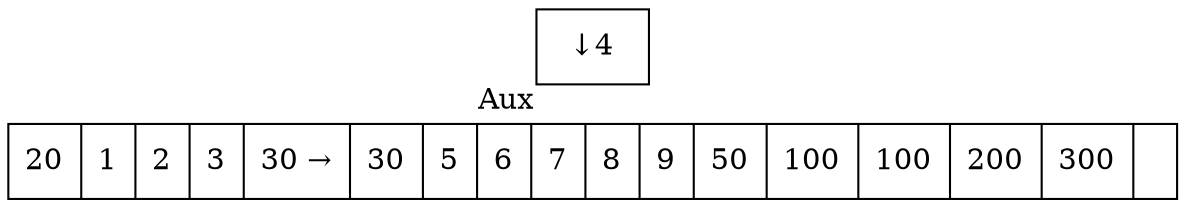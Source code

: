 digraph G{ node [shape = record ];
 rankdir=LR;X[label="{ 20|1|2|3|30 → |30|5|6|7|8|9|50|100|100|200|300|}"]
2[label=" { ↓ 4}"xlabel="Aux"]
}
